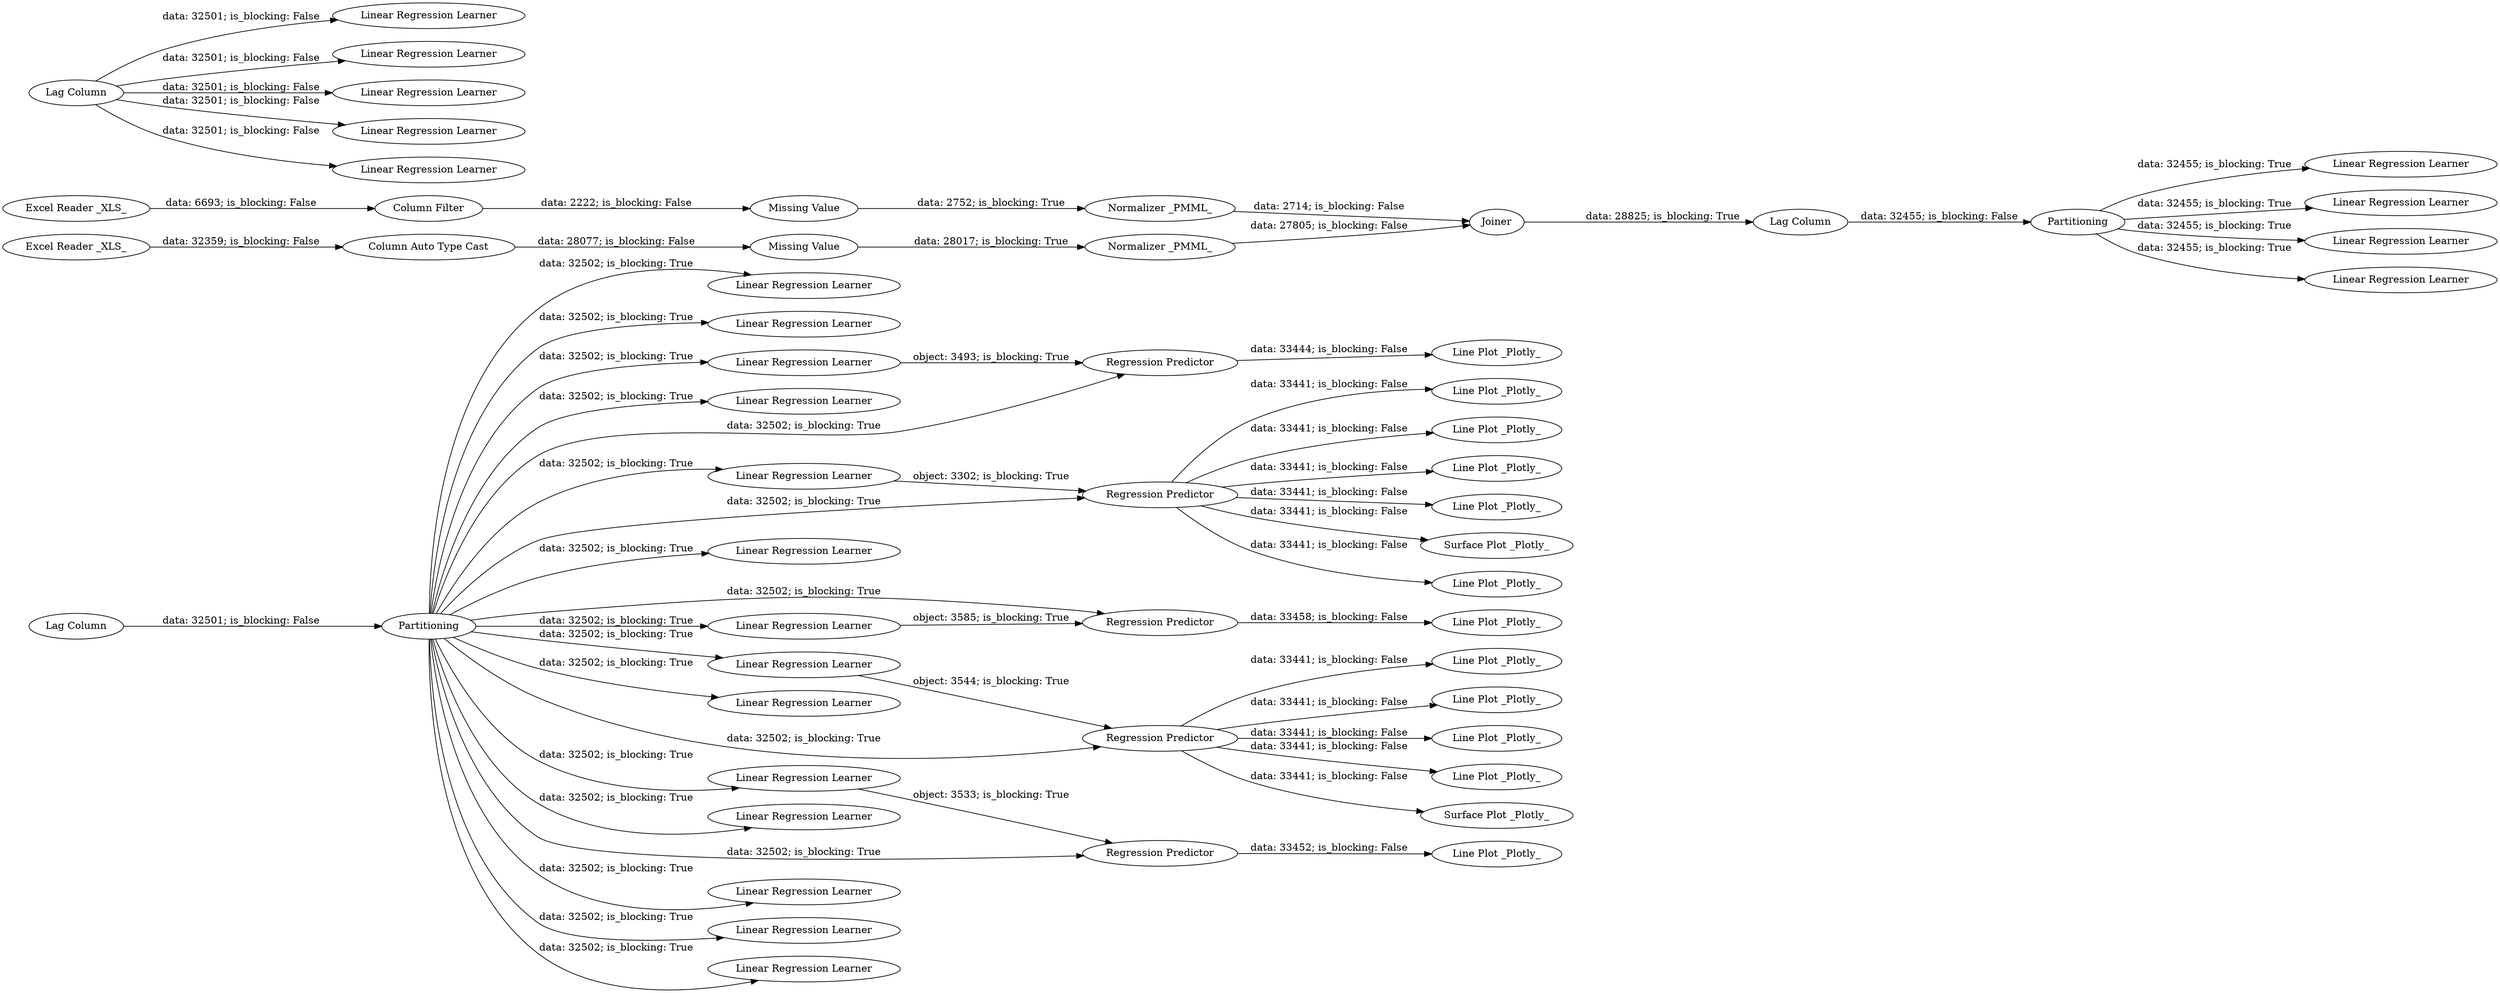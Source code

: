 digraph {
	"2450603957440103707_243" [label="Line Plot _Plotly_"]
	"2450603957440103707_257" [label="Surface Plot _Plotly_"]
	"2450603957440103707_266" [label="Line Plot _Plotly_"]
	"2450603957440103707_260" [label=Partitioning]
	"-4218133548673869928_24" [label=Joiner]
	"2450603957440103707_251" [label="Linear Regression Learner"]
	"2450603957440103707_239" [label="Linear Regression Learner"]
	"-4218133548673869928_1" [label="Excel Reader _XLS_"]
	"2450603957440103707_256" [label="Line Plot _Plotly_"]
	"2450603957440103707_268" [label="Line Plot _Plotly_"]
	"-4218133548673869928_12" [label="Column Auto Type Cast"]
	"2450603957440103707_261" [label="Linear Regression Learner"]
	"2450603957440103707_267" [label="Line Plot _Plotly_"]
	"2450603957440103707_242" [label="Line Plot _Plotly_"]
	"2450603957440103707_258" [label="Surface Plot _Plotly_"]
	"2450603957440103707_250" [label="Linear Regression Learner"]
	"2450603957440103707_223" [label="Linear Regression Learner"]
	"-4218133548673869928_23" [label="Normalizer _PMML_"]
	"2450603957440103707_272" [label="Linear Regression Learner"]
	"2450603957440103707_247" [label="Linear Regression Learner"]
	"2450603957440103707_219" [label="Linear Regression Learner"]
	"2450603957440103707_233" [label="Regression Predictor"]
	"2450603957440103707_245" [label="Line Plot _Plotly_"]
	"2450603957440103707_259" [label="Lag Column"]
	"2450603957440103707_229" [label="Linear Regression Learner"]
	"2450603957440103707_263" [label="Linear Regression Learner"]
	"2450603957440103707_277" [label="Line Plot _Plotly_"]
	"2450603957440103707_264" [label="Regression Predictor"]
	"2450603957440103707_147" [label=Partitioning]
	"2450603957440103707_271" [label="Linear Regression Learner"]
	"2450603957440103707_273" [label="Linear Regression Learner"]
	"2450603957440103707_252" [label="Linear Regression Learner"]
	"2450603957440103707_274" [label="Regression Predictor"]
	"2450603957440103707_253" [label="Linear Regression Learner"]
	"2450603957440103707_265" [label="Line Plot _Plotly_"]
	"-4218133548673869928_19" [label="Excel Reader _XLS_"]
	"2450603957440103707_269" [label="Linear Regression Learner"]
	"2450603957440103707_226" [label="Linear Regression Learner"]
	"-4218133548673869928_20" [label="Column Filter"]
	"-4218133548673869928_8" [label="Normalizer _PMML_"]
	"2450603957440103707_222" [label="Linear Regression Learner"]
	"2450603957440103707_234" [label="Regression Predictor"]
	"2450603957440103707_230" [label="Linear Regression Learner"]
	"2450603957440103707_262" [label="Linear Regression Learner"]
	"2450603957440103707_248" [label="Lag Column"]
	"2450603957440103707_276" [label="Line Plot _Plotly_"]
	"2450603957440103707_275" [label="Regression Predictor"]
	"-4218133548673869928_22" [label="Missing Value"]
	"2450603957440103707_227" [label="Linear Regression Learner"]
	"-4218133548673869928_2" [label="Missing Value"]
	"2450603957440103707_241" [label="Line Plot _Plotly_"]
	"2450603957440103707_246" [label="Line Plot _Plotly_"]
	"2450603957440103707_217" [label="Linear Regression Learner"]
	"2450603957440103707_228" [label="Linear Regression Learner"]
	"2450603957440103707_249" [label="Linear Regression Learner"]
	"2450603957440103707_216" [label="Lag Column"]
	"2450603957440103707_233" -> "2450603957440103707_256" [label="data: 33441; is_blocking: False"]
	"2450603957440103707_147" -> "2450603957440103707_264" [label="data: 32502; is_blocking: True"]
	"2450603957440103707_269" -> "2450603957440103707_275" [label="object: 3533; is_blocking: True"]
	"2450603957440103707_259" -> "2450603957440103707_260" [label="data: 32455; is_blocking: False"]
	"2450603957440103707_234" -> "2450603957440103707_243" [label="data: 33441; is_blocking: False"]
	"2450603957440103707_147" -> "2450603957440103707_228" [label="data: 32502; is_blocking: True"]
	"-4218133548673869928_12" -> "-4218133548673869928_2" [label="data: 28077; is_blocking: False"]
	"2450603957440103707_248" -> "2450603957440103707_250" [label="data: 32501; is_blocking: False"]
	"2450603957440103707_260" -> "2450603957440103707_261" [label="data: 32455; is_blocking: True"]
	"2450603957440103707_147" -> "2450603957440103707_269" [label="data: 32502; is_blocking: True"]
	"2450603957440103707_147" -> "2450603957440103707_226" [label="data: 32502; is_blocking: True"]
	"2450603957440103707_216" -> "2450603957440103707_147" [label="data: 32501; is_blocking: False"]
	"2450603957440103707_147" -> "2450603957440103707_275" [label="data: 32502; is_blocking: True"]
	"-4218133548673869928_22" -> "-4218133548673869928_23" [label="data: 2752; is_blocking: True"]
	"2450603957440103707_147" -> "2450603957440103707_217" [label="data: 32502; is_blocking: True"]
	"2450603957440103707_274" -> "2450603957440103707_276" [label="data: 33458; is_blocking: False"]
	"-4218133548673869928_23" -> "-4218133548673869928_24" [label="data: 2714; is_blocking: False"]
	"2450603957440103707_147" -> "2450603957440103707_227" [label="data: 32502; is_blocking: True"]
	"2450603957440103707_233" -> "2450603957440103707_265" [label="data: 33441; is_blocking: False"]
	"2450603957440103707_147" -> "2450603957440103707_234" [label="data: 32502; is_blocking: True"]
	"2450603957440103707_264" -> "2450603957440103707_267" [label="data: 33444; is_blocking: False"]
	"2450603957440103707_275" -> "2450603957440103707_277" [label="data: 33452; is_blocking: False"]
	"2450603957440103707_233" -> "2450603957440103707_266" [label="data: 33441; is_blocking: False"]
	"-4218133548673869928_20" -> "-4218133548673869928_22" [label="data: 2222; is_blocking: False"]
	"2450603957440103707_147" -> "2450603957440103707_219" [label="data: 32502; is_blocking: True"]
	"2450603957440103707_233" -> "2450603957440103707_241" [label="data: 33441; is_blocking: False"]
	"2450603957440103707_147" -> "2450603957440103707_273" [label="data: 32502; is_blocking: True"]
	"2450603957440103707_147" -> "2450603957440103707_222" [label="data: 32502; is_blocking: True"]
	"2450603957440103707_234" -> "2450603957440103707_245" [label="data: 33441; is_blocking: False"]
	"2450603957440103707_233" -> "2450603957440103707_246" [label="data: 33441; is_blocking: False"]
	"2450603957440103707_248" -> "2450603957440103707_251" [label="data: 32501; is_blocking: False"]
	"2450603957440103707_260" -> "2450603957440103707_239" [label="data: 32455; is_blocking: True"]
	"-4218133548673869928_19" -> "-4218133548673869928_20" [label="data: 6693; is_blocking: False"]
	"2450603957440103707_234" -> "2450603957440103707_257" [label="data: 33441; is_blocking: False"]
	"-4218133548673869928_24" -> "2450603957440103707_259" [label="data: 28825; is_blocking: True"]
	"2450603957440103707_147" -> "2450603957440103707_233" [label="data: 32502; is_blocking: True"]
	"2450603957440103707_229" -> "2450603957440103707_234" [label="object: 3544; is_blocking: True"]
	"-4218133548673869928_1" -> "-4218133548673869928_12" [label="data: 32359; is_blocking: False"]
	"2450603957440103707_260" -> "2450603957440103707_262" [label="data: 32455; is_blocking: True"]
	"-4218133548673869928_2" -> "-4218133548673869928_8" [label="data: 28017; is_blocking: True"]
	"2450603957440103707_147" -> "2450603957440103707_230" [label="data: 32502; is_blocking: True"]
	"2450603957440103707_147" -> "2450603957440103707_247" [label="data: 32502; is_blocking: True"]
	"2450603957440103707_222" -> "2450603957440103707_233" [label="object: 3302; is_blocking: True"]
	"2450603957440103707_233" -> "2450603957440103707_258" [label="data: 33441; is_blocking: False"]
	"2450603957440103707_248" -> "2450603957440103707_253" [label="data: 32501; is_blocking: False"]
	"2450603957440103707_248" -> "2450603957440103707_249" [label="data: 32501; is_blocking: False"]
	"2450603957440103707_147" -> "2450603957440103707_274" [label="data: 32502; is_blocking: True"]
	"2450603957440103707_147" -> "2450603957440103707_223" [label="data: 32502; is_blocking: True"]
	"2450603957440103707_247" -> "2450603957440103707_264" [label="object: 3493; is_blocking: True"]
	"2450603957440103707_234" -> "2450603957440103707_268" [label="data: 33441; is_blocking: False"]
	"2450603957440103707_234" -> "2450603957440103707_242" [label="data: 33441; is_blocking: False"]
	"2450603957440103707_248" -> "2450603957440103707_252" [label="data: 32501; is_blocking: False"]
	"2450603957440103707_147" -> "2450603957440103707_272" [label="data: 32502; is_blocking: True"]
	"2450603957440103707_147" -> "2450603957440103707_271" [label="data: 32502; is_blocking: True"]
	"2450603957440103707_260" -> "2450603957440103707_263" [label="data: 32455; is_blocking: True"]
	"-4218133548673869928_8" -> "-4218133548673869928_24" [label="data: 27805; is_blocking: False"]
	"2450603957440103707_273" -> "2450603957440103707_274" [label="object: 3585; is_blocking: True"]
	"2450603957440103707_147" -> "2450603957440103707_229" [label="data: 32502; is_blocking: True"]
	rankdir=LR
}
